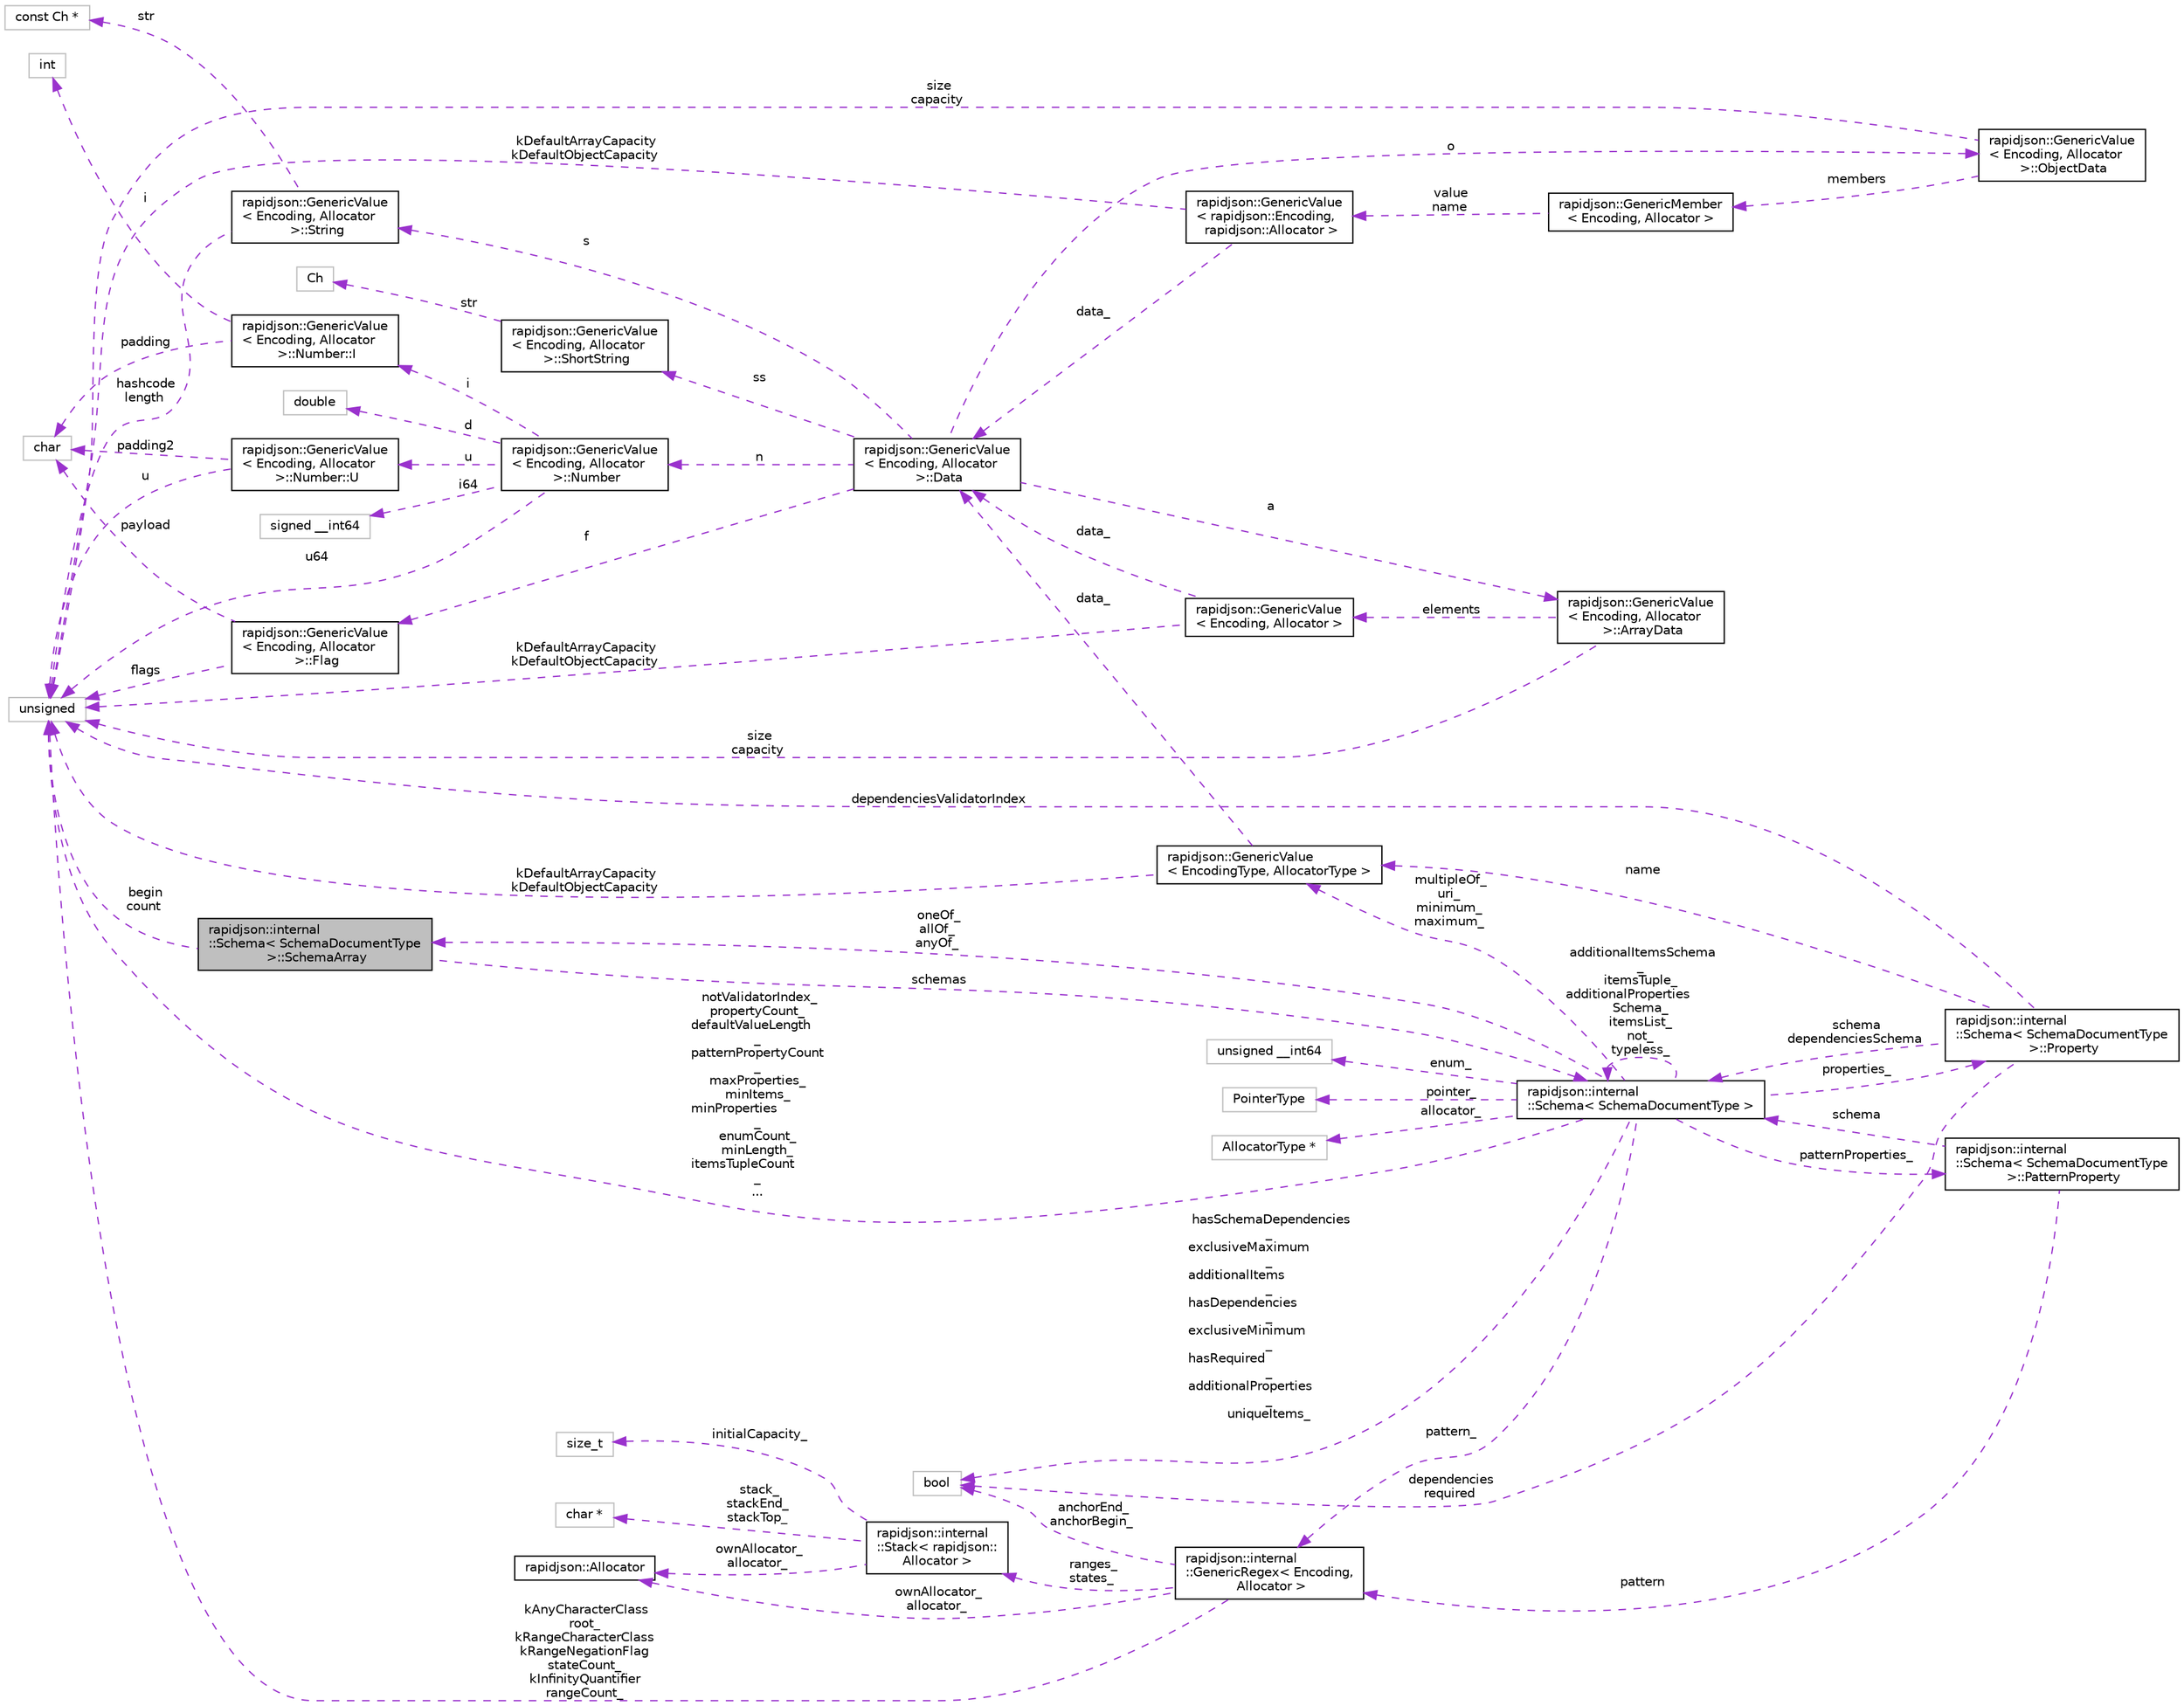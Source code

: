 digraph "rapidjson::internal::Schema&lt; SchemaDocumentType &gt;::SchemaArray"
{
 // INTERACTIVE_SVG=YES
 // LATEX_PDF_SIZE
  edge [fontname="Helvetica",fontsize="10",labelfontname="Helvetica",labelfontsize="10"];
  node [fontname="Helvetica",fontsize="10",shape=record];
  rankdir="LR";
  Node1 [label="rapidjson::internal\l::Schema\< SchemaDocumentType\l \>::SchemaArray",height=0.2,width=0.4,color="black", fillcolor="grey75", style="filled", fontcolor="black",tooltip=" "];
  Node2 -> Node1 [dir="back",color="darkorchid3",fontsize="10",style="dashed",label=" begin\ncount" ,fontname="Helvetica"];
  Node2 [label="unsigned",height=0.2,width=0.4,color="grey75", fillcolor="white", style="filled",tooltip=" "];
  Node3 -> Node1 [dir="back",color="darkorchid3",fontsize="10",style="dashed",label=" schemas" ,fontname="Helvetica"];
  Node3 [label="rapidjson::internal\l::Schema\< SchemaDocumentType \>",height=0.2,width=0.4,color="black", fillcolor="white", style="filled",URL="$classrapidjson_1_1internal_1_1_schema.html",tooltip=" "];
  Node4 -> Node3 [dir="back",color="darkorchid3",fontsize="10",style="dashed",label=" pointer_" ,fontname="Helvetica"];
  Node4 [label="PointerType",height=0.2,width=0.4,color="grey75", fillcolor="white", style="filled",tooltip=" "];
  Node5 -> Node3 [dir="back",color="darkorchid3",fontsize="10",style="dashed",label=" hasSchemaDependencies\l_\nexclusiveMaximum\l_\nadditionalItems\l_\nhasDependencies\l_\nexclusiveMinimum\l_\nhasRequired\l_\nadditionalProperties\l_\nuniqueItems_" ,fontname="Helvetica"];
  Node5 [label="bool",height=0.2,width=0.4,color="grey75", fillcolor="white", style="filled",tooltip=" "];
  Node6 -> Node3 [dir="back",color="darkorchid3",fontsize="10",style="dashed",label=" patternProperties_" ,fontname="Helvetica"];
  Node6 [label="rapidjson::internal\l::Schema\< SchemaDocumentType\l \>::PatternProperty",height=0.2,width=0.4,color="black", fillcolor="white", style="filled",URL="$structrapidjson_1_1internal_1_1_schema_1_1_pattern_property.html",tooltip=" "];
  Node3 -> Node6 [dir="back",color="darkorchid3",fontsize="10",style="dashed",label=" schema" ,fontname="Helvetica"];
  Node7 -> Node6 [dir="back",color="darkorchid3",fontsize="10",style="dashed",label=" pattern" ,fontname="Helvetica"];
  Node7 [label="rapidjson::internal\l::GenericRegex\< Encoding,\l Allocator \>",height=0.2,width=0.4,color="black", fillcolor="white", style="filled",URL="$classrapidjson_1_1internal_1_1_generic_regex.html",tooltip="Regular expression engine with subset of ECMAscript grammar."];
  Node8 -> Node7 [dir="back",color="darkorchid3",fontsize="10",style="dashed",label=" ranges_\nstates_" ,fontname="Helvetica"];
  Node8 [label="rapidjson::internal\l::Stack\< rapidjson::\lAllocator \>",height=0.2,width=0.4,color="black", fillcolor="white", style="filled",URL="$classrapidjson_1_1internal_1_1_stack.html",tooltip=" "];
  Node9 -> Node8 [dir="back",color="darkorchid3",fontsize="10",style="dashed",label=" ownAllocator_\nallocator_" ,fontname="Helvetica"];
  Node9 [label="rapidjson::Allocator",height=0.2,width=0.4,color="black", fillcolor="white", style="filled",URL="$classrapidjson_1_1_allocator.html",tooltip="Concept for allocating, resizing and freeing memory block."];
  Node10 -> Node8 [dir="back",color="darkorchid3",fontsize="10",style="dashed",label=" initialCapacity_" ,fontname="Helvetica"];
  Node10 [label="size_t",height=0.2,width=0.4,color="grey75", fillcolor="white", style="filled",tooltip=" "];
  Node11 -> Node8 [dir="back",color="darkorchid3",fontsize="10",style="dashed",label=" stack_\nstackEnd_\nstackTop_" ,fontname="Helvetica"];
  Node11 [label="char *",height=0.2,width=0.4,color="grey75", fillcolor="white", style="filled",tooltip=" "];
  Node5 -> Node7 [dir="back",color="darkorchid3",fontsize="10",style="dashed",label=" anchorEnd_\nanchorBegin_" ,fontname="Helvetica"];
  Node9 -> Node7 [dir="back",color="darkorchid3",fontsize="10",style="dashed",label=" ownAllocator_\nallocator_" ,fontname="Helvetica"];
  Node2 -> Node7 [dir="back",color="darkorchid3",fontsize="10",style="dashed",label=" kAnyCharacterClass\nroot_\nkRangeCharacterClass\nkRangeNegationFlag\nstateCount_\nkInfinityQuantifier\nrangeCount_" ,fontname="Helvetica"];
  Node12 -> Node3 [dir="back",color="darkorchid3",fontsize="10",style="dashed",label=" multipleOf_\nuri_\nminimum_\nmaximum_" ,fontname="Helvetica"];
  Node12 [label="rapidjson::GenericValue\l\< EncodingType, AllocatorType \>",height=0.2,width=0.4,color="black", fillcolor="white", style="filled",URL="$classrapidjson_1_1_generic_value.html",tooltip=" "];
  Node2 -> Node12 [dir="back",color="darkorchid3",fontsize="10",style="dashed",label=" kDefaultArrayCapacity\nkDefaultObjectCapacity" ,fontname="Helvetica"];
  Node13 -> Node12 [dir="back",color="darkorchid3",fontsize="10",style="dashed",label=" data_" ,fontname="Helvetica"];
  Node13 [label="rapidjson::GenericValue\l\< Encoding, Allocator\l \>::Data",height=0.2,width=0.4,color="black", fillcolor="white", style="filled",URL="$unionrapidjson_1_1_generic_value_1_1_data.html",tooltip=" "];
  Node14 -> Node13 [dir="back",color="darkorchid3",fontsize="10",style="dashed",label=" ss" ,fontname="Helvetica"];
  Node14 [label="rapidjson::GenericValue\l\< Encoding, Allocator\l \>::ShortString",height=0.2,width=0.4,color="black", fillcolor="white", style="filled",URL="$structrapidjson_1_1_generic_value_1_1_short_string.html",tooltip=" "];
  Node15 -> Node14 [dir="back",color="darkorchid3",fontsize="10",style="dashed",label=" str" ,fontname="Helvetica"];
  Node15 [label="Ch",height=0.2,width=0.4,color="grey75", fillcolor="white", style="filled",tooltip=" "];
  Node16 -> Node13 [dir="back",color="darkorchid3",fontsize="10",style="dashed",label=" f" ,fontname="Helvetica"];
  Node16 [label="rapidjson::GenericValue\l\< Encoding, Allocator\l \>::Flag",height=0.2,width=0.4,color="black", fillcolor="white", style="filled",URL="$structrapidjson_1_1_generic_value_1_1_flag.html",tooltip=" "];
  Node17 -> Node16 [dir="back",color="darkorchid3",fontsize="10",style="dashed",label=" payload" ,fontname="Helvetica"];
  Node17 [label="char",height=0.2,width=0.4,color="grey75", fillcolor="white", style="filled",tooltip=" "];
  Node2 -> Node16 [dir="back",color="darkorchid3",fontsize="10",style="dashed",label=" flags" ,fontname="Helvetica"];
  Node18 -> Node13 [dir="back",color="darkorchid3",fontsize="10",style="dashed",label=" a" ,fontname="Helvetica"];
  Node18 [label="rapidjson::GenericValue\l\< Encoding, Allocator\l \>::ArrayData",height=0.2,width=0.4,color="black", fillcolor="white", style="filled",URL="$structrapidjson_1_1_generic_value_1_1_array_data.html",tooltip=" "];
  Node19 -> Node18 [dir="back",color="darkorchid3",fontsize="10",style="dashed",label=" elements" ,fontname="Helvetica"];
  Node19 [label="rapidjson::GenericValue\l\< Encoding, Allocator \>",height=0.2,width=0.4,color="black", fillcolor="white", style="filled",URL="$classrapidjson_1_1_generic_value.html",tooltip="Represents a JSON value. Use Value for UTF8 encoding and default allocator."];
  Node2 -> Node19 [dir="back",color="darkorchid3",fontsize="10",style="dashed",label=" kDefaultArrayCapacity\nkDefaultObjectCapacity" ,fontname="Helvetica"];
  Node13 -> Node19 [dir="back",color="darkorchid3",fontsize="10",style="dashed",label=" data_" ,fontname="Helvetica"];
  Node2 -> Node18 [dir="back",color="darkorchid3",fontsize="10",style="dashed",label=" size\ncapacity" ,fontname="Helvetica"];
  Node20 -> Node13 [dir="back",color="darkorchid3",fontsize="10",style="dashed",label=" o" ,fontname="Helvetica"];
  Node20 [label="rapidjson::GenericValue\l\< Encoding, Allocator\l \>::ObjectData",height=0.2,width=0.4,color="black", fillcolor="white", style="filled",URL="$structrapidjson_1_1_generic_value_1_1_object_data.html",tooltip=" "];
  Node21 -> Node20 [dir="back",color="darkorchid3",fontsize="10",style="dashed",label=" members" ,fontname="Helvetica"];
  Node21 [label="rapidjson::GenericMember\l\< Encoding, Allocator \>",height=0.2,width=0.4,color="black", fillcolor="white", style="filled",URL="$structrapidjson_1_1_generic_member.html",tooltip="Name-value pair in a JSON object value."];
  Node22 -> Node21 [dir="back",color="darkorchid3",fontsize="10",style="dashed",label=" value\nname" ,fontname="Helvetica"];
  Node22 [label="rapidjson::GenericValue\l\< rapidjson::Encoding,\l rapidjson::Allocator \>",height=0.2,width=0.4,color="black", fillcolor="white", style="filled",URL="$classrapidjson_1_1_generic_value.html",tooltip=" "];
  Node2 -> Node22 [dir="back",color="darkorchid3",fontsize="10",style="dashed",label=" kDefaultArrayCapacity\nkDefaultObjectCapacity" ,fontname="Helvetica"];
  Node13 -> Node22 [dir="back",color="darkorchid3",fontsize="10",style="dashed",label=" data_" ,fontname="Helvetica"];
  Node2 -> Node20 [dir="back",color="darkorchid3",fontsize="10",style="dashed",label=" size\ncapacity" ,fontname="Helvetica"];
  Node23 -> Node13 [dir="back",color="darkorchid3",fontsize="10",style="dashed",label=" n" ,fontname="Helvetica"];
  Node23 [label="rapidjson::GenericValue\l\< Encoding, Allocator\l \>::Number",height=0.2,width=0.4,color="black", fillcolor="white", style="filled",URL="$unionrapidjson_1_1_generic_value_1_1_number.html",tooltip=" "];
  Node24 -> Node23 [dir="back",color="darkorchid3",fontsize="10",style="dashed",label=" d" ,fontname="Helvetica"];
  Node24 [label="double",height=0.2,width=0.4,color="grey75", fillcolor="white", style="filled",tooltip=" "];
  Node25 -> Node23 [dir="back",color="darkorchid3",fontsize="10",style="dashed",label=" i" ,fontname="Helvetica"];
  Node25 [label="rapidjson::GenericValue\l\< Encoding, Allocator\l \>::Number::I",height=0.2,width=0.4,color="black", fillcolor="white", style="filled",URL="$structrapidjson_1_1_generic_value_1_1_number_1_1_i.html",tooltip=" "];
  Node17 -> Node25 [dir="back",color="darkorchid3",fontsize="10",style="dashed",label=" padding" ,fontname="Helvetica"];
  Node26 -> Node25 [dir="back",color="darkorchid3",fontsize="10",style="dashed",label=" i" ,fontname="Helvetica"];
  Node26 [label="int",height=0.2,width=0.4,color="grey75", fillcolor="white", style="filled",tooltip=" "];
  Node27 -> Node23 [dir="back",color="darkorchid3",fontsize="10",style="dashed",label=" i64" ,fontname="Helvetica"];
  Node27 [label="signed __int64",height=0.2,width=0.4,color="grey75", fillcolor="white", style="filled",tooltip=" "];
  Node2 -> Node23 [dir="back",color="darkorchid3",fontsize="10",style="dashed",label=" u64" ,fontname="Helvetica"];
  Node28 -> Node23 [dir="back",color="darkorchid3",fontsize="10",style="dashed",label=" u" ,fontname="Helvetica"];
  Node28 [label="rapidjson::GenericValue\l\< Encoding, Allocator\l \>::Number::U",height=0.2,width=0.4,color="black", fillcolor="white", style="filled",URL="$structrapidjson_1_1_generic_value_1_1_number_1_1_u.html",tooltip=" "];
  Node17 -> Node28 [dir="back",color="darkorchid3",fontsize="10",style="dashed",label=" padding2" ,fontname="Helvetica"];
  Node2 -> Node28 [dir="back",color="darkorchid3",fontsize="10",style="dashed",label=" u" ,fontname="Helvetica"];
  Node29 -> Node13 [dir="back",color="darkorchid3",fontsize="10",style="dashed",label=" s" ,fontname="Helvetica"];
  Node29 [label="rapidjson::GenericValue\l\< Encoding, Allocator\l \>::String",height=0.2,width=0.4,color="black", fillcolor="white", style="filled",URL="$structrapidjson_1_1_generic_value_1_1_string.html",tooltip=" "];
  Node30 -> Node29 [dir="back",color="darkorchid3",fontsize="10",style="dashed",label=" str" ,fontname="Helvetica"];
  Node30 [label="const Ch *",height=0.2,width=0.4,color="grey75", fillcolor="white", style="filled",tooltip=" "];
  Node2 -> Node29 [dir="back",color="darkorchid3",fontsize="10",style="dashed",label=" hashcode\nlength" ,fontname="Helvetica"];
  Node31 -> Node3 [dir="back",color="darkorchid3",fontsize="10",style="dashed",label=" allocator_" ,fontname="Helvetica"];
  Node31 [label="AllocatorType *",height=0.2,width=0.4,color="grey75", fillcolor="white", style="filled",tooltip=" "];
  Node32 -> Node3 [dir="back",color="darkorchid3",fontsize="10",style="dashed",label=" properties_" ,fontname="Helvetica"];
  Node32 [label="rapidjson::internal\l::Schema\< SchemaDocumentType\l \>::Property",height=0.2,width=0.4,color="black", fillcolor="white", style="filled",URL="$structrapidjson_1_1internal_1_1_schema_1_1_property.html",tooltip=" "];
  Node5 -> Node32 [dir="back",color="darkorchid3",fontsize="10",style="dashed",label=" dependencies\nrequired" ,fontname="Helvetica"];
  Node12 -> Node32 [dir="back",color="darkorchid3",fontsize="10",style="dashed",label=" name" ,fontname="Helvetica"];
  Node2 -> Node32 [dir="back",color="darkorchid3",fontsize="10",style="dashed",label=" dependenciesValidatorIndex" ,fontname="Helvetica"];
  Node3 -> Node32 [dir="back",color="darkorchid3",fontsize="10",style="dashed",label=" schema\ndependenciesSchema" ,fontname="Helvetica"];
  Node1 -> Node3 [dir="back",color="darkorchid3",fontsize="10",style="dashed",label=" oneOf_\nallOf_\nanyOf_" ,fontname="Helvetica"];
  Node2 -> Node3 [dir="back",color="darkorchid3",fontsize="10",style="dashed",label=" notValidatorIndex_\npropertyCount_\ndefaultValueLength\l_\npatternPropertyCount\l_\nmaxProperties_\nminItems_\nminProperties\l_\nenumCount_\nminLength_\nitemsTupleCount\l_\n..." ,fontname="Helvetica"];
  Node3 -> Node3 [dir="back",color="darkorchid3",fontsize="10",style="dashed",label=" additionalItemsSchema\l_\nitemsTuple_\nadditionalProperties\lSchema_\nitemsList_\nnot_\ntypeless_" ,fontname="Helvetica"];
  Node7 -> Node3 [dir="back",color="darkorchid3",fontsize="10",style="dashed",label=" pattern_" ,fontname="Helvetica"];
  Node33 -> Node3 [dir="back",color="darkorchid3",fontsize="10",style="dashed",label=" enum_" ,fontname="Helvetica"];
  Node33 [label="unsigned __int64",height=0.2,width=0.4,color="grey75", fillcolor="white", style="filled",tooltip=" "];
}
